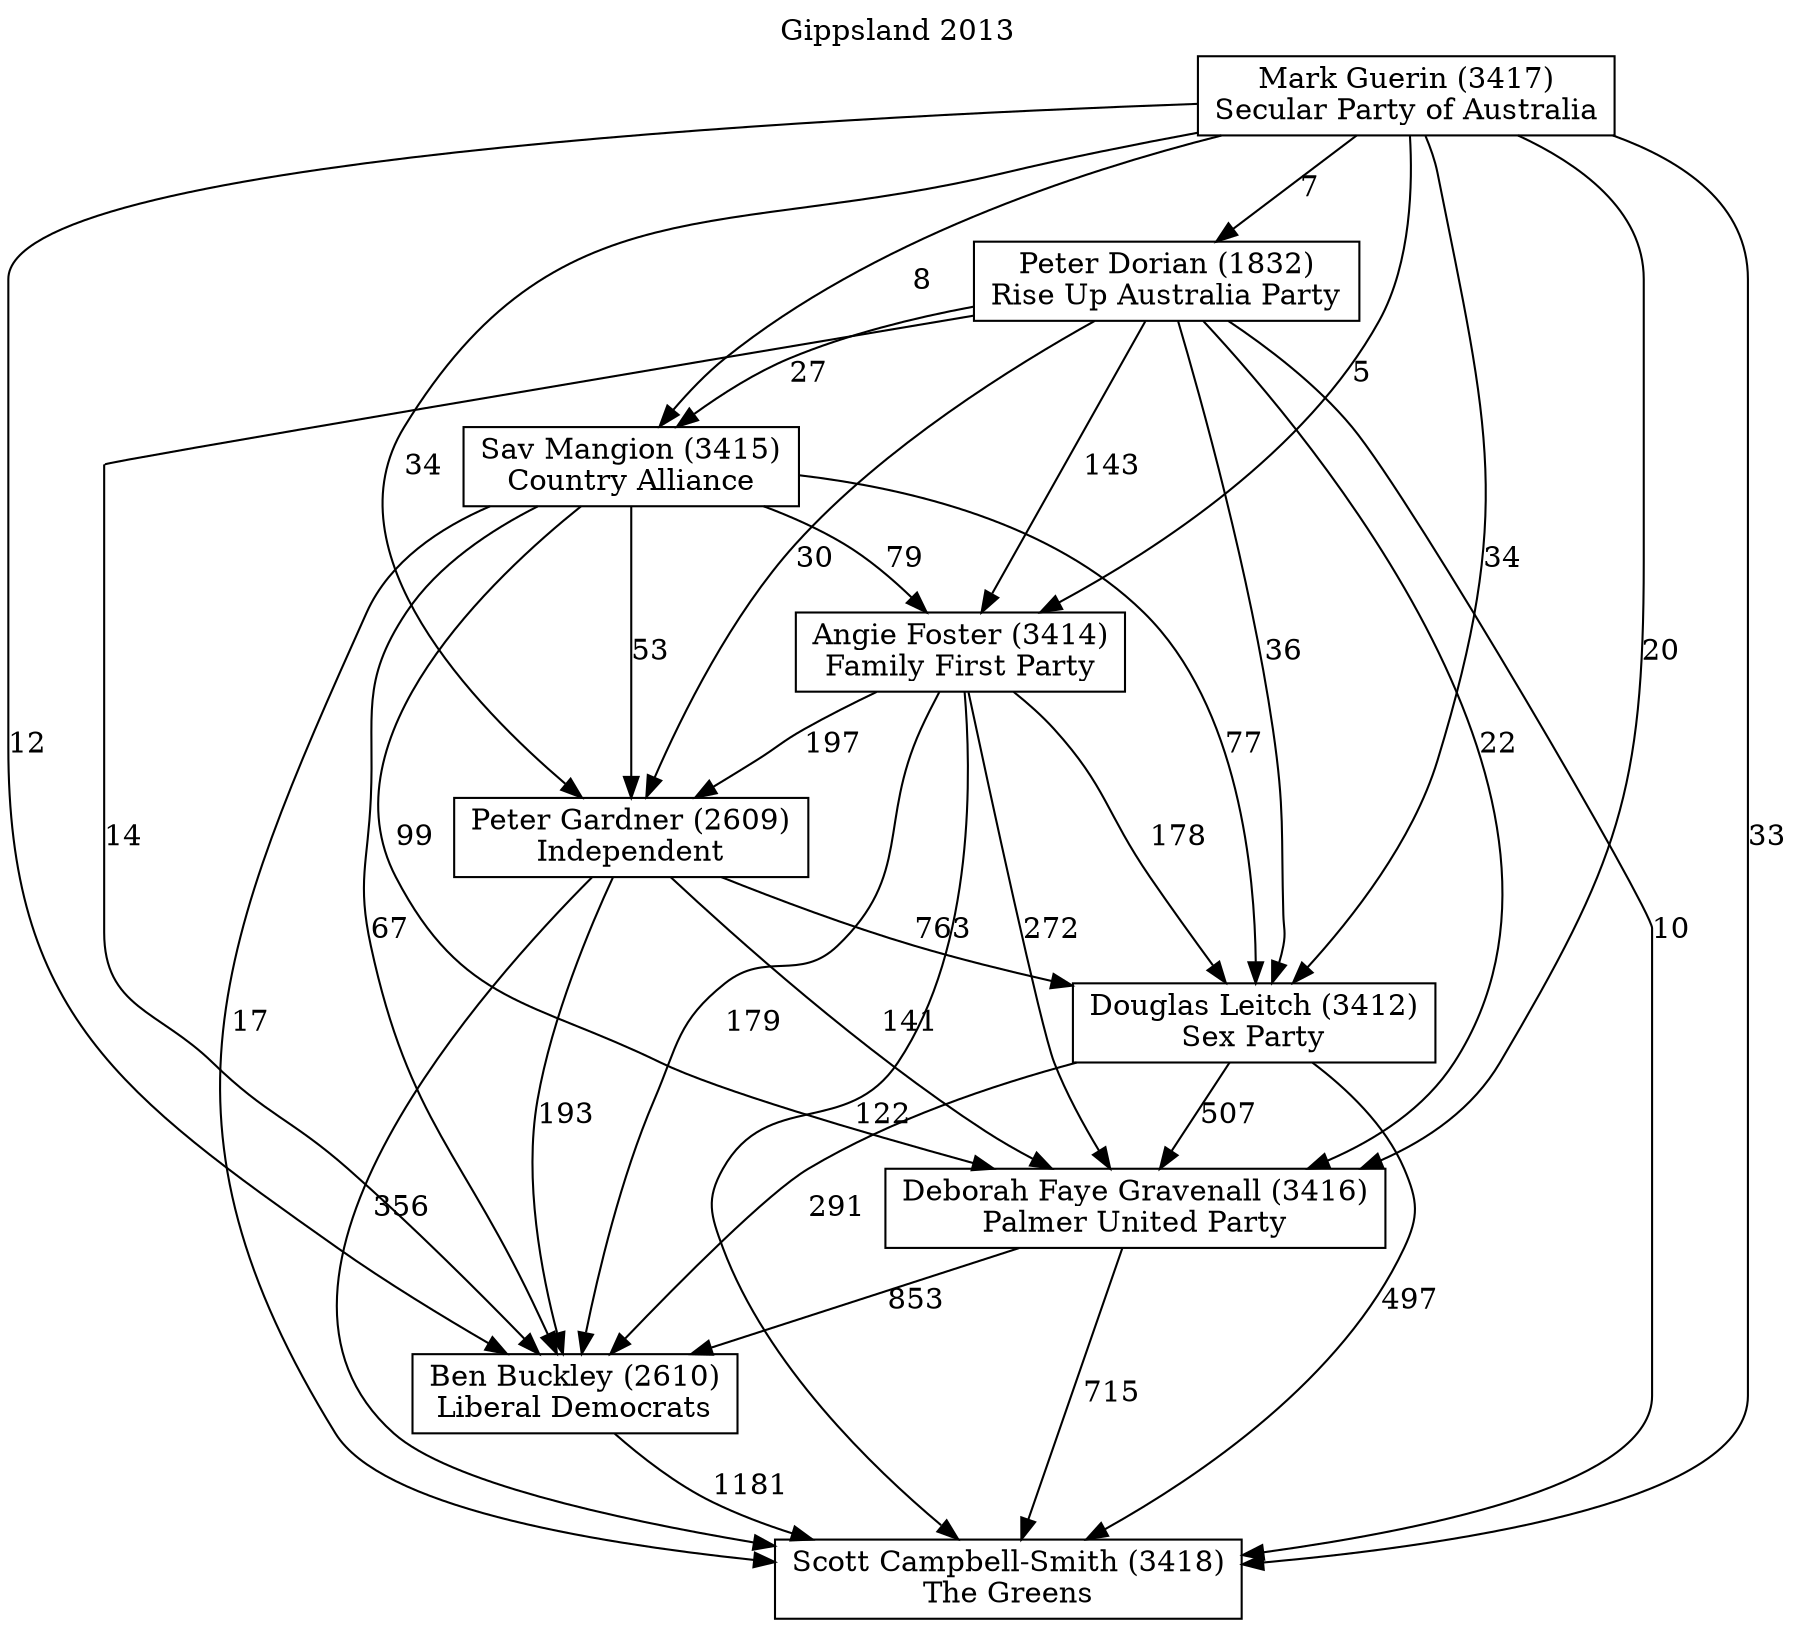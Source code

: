 // House preference flow
digraph "Scott Campbell-Smith (3418)_Gippsland_2013" {
	graph [label="Gippsland 2013" labelloc=t]
	node [shape=box]
	"Scott Campbell-Smith (3418)" [label="Scott Campbell-Smith (3418)
The Greens"]
	"Ben Buckley (2610)" [label="Ben Buckley (2610)
Liberal Democrats"]
	"Deborah Faye Gravenall (3416)" [label="Deborah Faye Gravenall (3416)
Palmer United Party"]
	"Douglas Leitch (3412)" [label="Douglas Leitch (3412)
Sex Party"]
	"Peter Gardner (2609)" [label="Peter Gardner (2609)
Independent"]
	"Angie Foster (3414)" [label="Angie Foster (3414)
Family First Party"]
	"Sav Mangion (3415)" [label="Sav Mangion (3415)
Country Alliance"]
	"Peter Dorian (1832)" [label="Peter Dorian (1832)
Rise Up Australia Party"]
	"Mark Guerin (3417)" [label="Mark Guerin (3417)
Secular Party of Australia"]
	"Scott Campbell-Smith (3418)" [label="Scott Campbell-Smith (3418)
The Greens"]
	"Deborah Faye Gravenall (3416)" [label="Deborah Faye Gravenall (3416)
Palmer United Party"]
	"Douglas Leitch (3412)" [label="Douglas Leitch (3412)
Sex Party"]
	"Peter Gardner (2609)" [label="Peter Gardner (2609)
Independent"]
	"Angie Foster (3414)" [label="Angie Foster (3414)
Family First Party"]
	"Sav Mangion (3415)" [label="Sav Mangion (3415)
Country Alliance"]
	"Peter Dorian (1832)" [label="Peter Dorian (1832)
Rise Up Australia Party"]
	"Mark Guerin (3417)" [label="Mark Guerin (3417)
Secular Party of Australia"]
	"Scott Campbell-Smith (3418)" [label="Scott Campbell-Smith (3418)
The Greens"]
	"Douglas Leitch (3412)" [label="Douglas Leitch (3412)
Sex Party"]
	"Peter Gardner (2609)" [label="Peter Gardner (2609)
Independent"]
	"Angie Foster (3414)" [label="Angie Foster (3414)
Family First Party"]
	"Sav Mangion (3415)" [label="Sav Mangion (3415)
Country Alliance"]
	"Peter Dorian (1832)" [label="Peter Dorian (1832)
Rise Up Australia Party"]
	"Mark Guerin (3417)" [label="Mark Guerin (3417)
Secular Party of Australia"]
	"Scott Campbell-Smith (3418)" [label="Scott Campbell-Smith (3418)
The Greens"]
	"Peter Gardner (2609)" [label="Peter Gardner (2609)
Independent"]
	"Angie Foster (3414)" [label="Angie Foster (3414)
Family First Party"]
	"Sav Mangion (3415)" [label="Sav Mangion (3415)
Country Alliance"]
	"Peter Dorian (1832)" [label="Peter Dorian (1832)
Rise Up Australia Party"]
	"Mark Guerin (3417)" [label="Mark Guerin (3417)
Secular Party of Australia"]
	"Scott Campbell-Smith (3418)" [label="Scott Campbell-Smith (3418)
The Greens"]
	"Angie Foster (3414)" [label="Angie Foster (3414)
Family First Party"]
	"Sav Mangion (3415)" [label="Sav Mangion (3415)
Country Alliance"]
	"Peter Dorian (1832)" [label="Peter Dorian (1832)
Rise Up Australia Party"]
	"Mark Guerin (3417)" [label="Mark Guerin (3417)
Secular Party of Australia"]
	"Scott Campbell-Smith (3418)" [label="Scott Campbell-Smith (3418)
The Greens"]
	"Sav Mangion (3415)" [label="Sav Mangion (3415)
Country Alliance"]
	"Peter Dorian (1832)" [label="Peter Dorian (1832)
Rise Up Australia Party"]
	"Mark Guerin (3417)" [label="Mark Guerin (3417)
Secular Party of Australia"]
	"Scott Campbell-Smith (3418)" [label="Scott Campbell-Smith (3418)
The Greens"]
	"Peter Dorian (1832)" [label="Peter Dorian (1832)
Rise Up Australia Party"]
	"Mark Guerin (3417)" [label="Mark Guerin (3417)
Secular Party of Australia"]
	"Scott Campbell-Smith (3418)" [label="Scott Campbell-Smith (3418)
The Greens"]
	"Mark Guerin (3417)" [label="Mark Guerin (3417)
Secular Party of Australia"]
	"Mark Guerin (3417)" [label="Mark Guerin (3417)
Secular Party of Australia"]
	"Peter Dorian (1832)" [label="Peter Dorian (1832)
Rise Up Australia Party"]
	"Mark Guerin (3417)" [label="Mark Guerin (3417)
Secular Party of Australia"]
	"Mark Guerin (3417)" [label="Mark Guerin (3417)
Secular Party of Australia"]
	"Sav Mangion (3415)" [label="Sav Mangion (3415)
Country Alliance"]
	"Peter Dorian (1832)" [label="Peter Dorian (1832)
Rise Up Australia Party"]
	"Mark Guerin (3417)" [label="Mark Guerin (3417)
Secular Party of Australia"]
	"Sav Mangion (3415)" [label="Sav Mangion (3415)
Country Alliance"]
	"Mark Guerin (3417)" [label="Mark Guerin (3417)
Secular Party of Australia"]
	"Mark Guerin (3417)" [label="Mark Guerin (3417)
Secular Party of Australia"]
	"Peter Dorian (1832)" [label="Peter Dorian (1832)
Rise Up Australia Party"]
	"Mark Guerin (3417)" [label="Mark Guerin (3417)
Secular Party of Australia"]
	"Mark Guerin (3417)" [label="Mark Guerin (3417)
Secular Party of Australia"]
	"Angie Foster (3414)" [label="Angie Foster (3414)
Family First Party"]
	"Sav Mangion (3415)" [label="Sav Mangion (3415)
Country Alliance"]
	"Peter Dorian (1832)" [label="Peter Dorian (1832)
Rise Up Australia Party"]
	"Mark Guerin (3417)" [label="Mark Guerin (3417)
Secular Party of Australia"]
	"Angie Foster (3414)" [label="Angie Foster (3414)
Family First Party"]
	"Peter Dorian (1832)" [label="Peter Dorian (1832)
Rise Up Australia Party"]
	"Mark Guerin (3417)" [label="Mark Guerin (3417)
Secular Party of Australia"]
	"Angie Foster (3414)" [label="Angie Foster (3414)
Family First Party"]
	"Mark Guerin (3417)" [label="Mark Guerin (3417)
Secular Party of Australia"]
	"Mark Guerin (3417)" [label="Mark Guerin (3417)
Secular Party of Australia"]
	"Peter Dorian (1832)" [label="Peter Dorian (1832)
Rise Up Australia Party"]
	"Mark Guerin (3417)" [label="Mark Guerin (3417)
Secular Party of Australia"]
	"Mark Guerin (3417)" [label="Mark Guerin (3417)
Secular Party of Australia"]
	"Sav Mangion (3415)" [label="Sav Mangion (3415)
Country Alliance"]
	"Peter Dorian (1832)" [label="Peter Dorian (1832)
Rise Up Australia Party"]
	"Mark Guerin (3417)" [label="Mark Guerin (3417)
Secular Party of Australia"]
	"Sav Mangion (3415)" [label="Sav Mangion (3415)
Country Alliance"]
	"Mark Guerin (3417)" [label="Mark Guerin (3417)
Secular Party of Australia"]
	"Mark Guerin (3417)" [label="Mark Guerin (3417)
Secular Party of Australia"]
	"Peter Dorian (1832)" [label="Peter Dorian (1832)
Rise Up Australia Party"]
	"Mark Guerin (3417)" [label="Mark Guerin (3417)
Secular Party of Australia"]
	"Mark Guerin (3417)" [label="Mark Guerin (3417)
Secular Party of Australia"]
	"Peter Gardner (2609)" [label="Peter Gardner (2609)
Independent"]
	"Angie Foster (3414)" [label="Angie Foster (3414)
Family First Party"]
	"Sav Mangion (3415)" [label="Sav Mangion (3415)
Country Alliance"]
	"Peter Dorian (1832)" [label="Peter Dorian (1832)
Rise Up Australia Party"]
	"Mark Guerin (3417)" [label="Mark Guerin (3417)
Secular Party of Australia"]
	"Peter Gardner (2609)" [label="Peter Gardner (2609)
Independent"]
	"Sav Mangion (3415)" [label="Sav Mangion (3415)
Country Alliance"]
	"Peter Dorian (1832)" [label="Peter Dorian (1832)
Rise Up Australia Party"]
	"Mark Guerin (3417)" [label="Mark Guerin (3417)
Secular Party of Australia"]
	"Peter Gardner (2609)" [label="Peter Gardner (2609)
Independent"]
	"Peter Dorian (1832)" [label="Peter Dorian (1832)
Rise Up Australia Party"]
	"Mark Guerin (3417)" [label="Mark Guerin (3417)
Secular Party of Australia"]
	"Peter Gardner (2609)" [label="Peter Gardner (2609)
Independent"]
	"Mark Guerin (3417)" [label="Mark Guerin (3417)
Secular Party of Australia"]
	"Mark Guerin (3417)" [label="Mark Guerin (3417)
Secular Party of Australia"]
	"Peter Dorian (1832)" [label="Peter Dorian (1832)
Rise Up Australia Party"]
	"Mark Guerin (3417)" [label="Mark Guerin (3417)
Secular Party of Australia"]
	"Mark Guerin (3417)" [label="Mark Guerin (3417)
Secular Party of Australia"]
	"Sav Mangion (3415)" [label="Sav Mangion (3415)
Country Alliance"]
	"Peter Dorian (1832)" [label="Peter Dorian (1832)
Rise Up Australia Party"]
	"Mark Guerin (3417)" [label="Mark Guerin (3417)
Secular Party of Australia"]
	"Sav Mangion (3415)" [label="Sav Mangion (3415)
Country Alliance"]
	"Mark Guerin (3417)" [label="Mark Guerin (3417)
Secular Party of Australia"]
	"Mark Guerin (3417)" [label="Mark Guerin (3417)
Secular Party of Australia"]
	"Peter Dorian (1832)" [label="Peter Dorian (1832)
Rise Up Australia Party"]
	"Mark Guerin (3417)" [label="Mark Guerin (3417)
Secular Party of Australia"]
	"Mark Guerin (3417)" [label="Mark Guerin (3417)
Secular Party of Australia"]
	"Angie Foster (3414)" [label="Angie Foster (3414)
Family First Party"]
	"Sav Mangion (3415)" [label="Sav Mangion (3415)
Country Alliance"]
	"Peter Dorian (1832)" [label="Peter Dorian (1832)
Rise Up Australia Party"]
	"Mark Guerin (3417)" [label="Mark Guerin (3417)
Secular Party of Australia"]
	"Angie Foster (3414)" [label="Angie Foster (3414)
Family First Party"]
	"Peter Dorian (1832)" [label="Peter Dorian (1832)
Rise Up Australia Party"]
	"Mark Guerin (3417)" [label="Mark Guerin (3417)
Secular Party of Australia"]
	"Angie Foster (3414)" [label="Angie Foster (3414)
Family First Party"]
	"Mark Guerin (3417)" [label="Mark Guerin (3417)
Secular Party of Australia"]
	"Mark Guerin (3417)" [label="Mark Guerin (3417)
Secular Party of Australia"]
	"Peter Dorian (1832)" [label="Peter Dorian (1832)
Rise Up Australia Party"]
	"Mark Guerin (3417)" [label="Mark Guerin (3417)
Secular Party of Australia"]
	"Mark Guerin (3417)" [label="Mark Guerin (3417)
Secular Party of Australia"]
	"Sav Mangion (3415)" [label="Sav Mangion (3415)
Country Alliance"]
	"Peter Dorian (1832)" [label="Peter Dorian (1832)
Rise Up Australia Party"]
	"Mark Guerin (3417)" [label="Mark Guerin (3417)
Secular Party of Australia"]
	"Sav Mangion (3415)" [label="Sav Mangion (3415)
Country Alliance"]
	"Mark Guerin (3417)" [label="Mark Guerin (3417)
Secular Party of Australia"]
	"Mark Guerin (3417)" [label="Mark Guerin (3417)
Secular Party of Australia"]
	"Peter Dorian (1832)" [label="Peter Dorian (1832)
Rise Up Australia Party"]
	"Mark Guerin (3417)" [label="Mark Guerin (3417)
Secular Party of Australia"]
	"Mark Guerin (3417)" [label="Mark Guerin (3417)
Secular Party of Australia"]
	"Douglas Leitch (3412)" [label="Douglas Leitch (3412)
Sex Party"]
	"Peter Gardner (2609)" [label="Peter Gardner (2609)
Independent"]
	"Angie Foster (3414)" [label="Angie Foster (3414)
Family First Party"]
	"Sav Mangion (3415)" [label="Sav Mangion (3415)
Country Alliance"]
	"Peter Dorian (1832)" [label="Peter Dorian (1832)
Rise Up Australia Party"]
	"Mark Guerin (3417)" [label="Mark Guerin (3417)
Secular Party of Australia"]
	"Douglas Leitch (3412)" [label="Douglas Leitch (3412)
Sex Party"]
	"Angie Foster (3414)" [label="Angie Foster (3414)
Family First Party"]
	"Sav Mangion (3415)" [label="Sav Mangion (3415)
Country Alliance"]
	"Peter Dorian (1832)" [label="Peter Dorian (1832)
Rise Up Australia Party"]
	"Mark Guerin (3417)" [label="Mark Guerin (3417)
Secular Party of Australia"]
	"Douglas Leitch (3412)" [label="Douglas Leitch (3412)
Sex Party"]
	"Sav Mangion (3415)" [label="Sav Mangion (3415)
Country Alliance"]
	"Peter Dorian (1832)" [label="Peter Dorian (1832)
Rise Up Australia Party"]
	"Mark Guerin (3417)" [label="Mark Guerin (3417)
Secular Party of Australia"]
	"Douglas Leitch (3412)" [label="Douglas Leitch (3412)
Sex Party"]
	"Peter Dorian (1832)" [label="Peter Dorian (1832)
Rise Up Australia Party"]
	"Mark Guerin (3417)" [label="Mark Guerin (3417)
Secular Party of Australia"]
	"Douglas Leitch (3412)" [label="Douglas Leitch (3412)
Sex Party"]
	"Mark Guerin (3417)" [label="Mark Guerin (3417)
Secular Party of Australia"]
	"Mark Guerin (3417)" [label="Mark Guerin (3417)
Secular Party of Australia"]
	"Peter Dorian (1832)" [label="Peter Dorian (1832)
Rise Up Australia Party"]
	"Mark Guerin (3417)" [label="Mark Guerin (3417)
Secular Party of Australia"]
	"Mark Guerin (3417)" [label="Mark Guerin (3417)
Secular Party of Australia"]
	"Sav Mangion (3415)" [label="Sav Mangion (3415)
Country Alliance"]
	"Peter Dorian (1832)" [label="Peter Dorian (1832)
Rise Up Australia Party"]
	"Mark Guerin (3417)" [label="Mark Guerin (3417)
Secular Party of Australia"]
	"Sav Mangion (3415)" [label="Sav Mangion (3415)
Country Alliance"]
	"Mark Guerin (3417)" [label="Mark Guerin (3417)
Secular Party of Australia"]
	"Mark Guerin (3417)" [label="Mark Guerin (3417)
Secular Party of Australia"]
	"Peter Dorian (1832)" [label="Peter Dorian (1832)
Rise Up Australia Party"]
	"Mark Guerin (3417)" [label="Mark Guerin (3417)
Secular Party of Australia"]
	"Mark Guerin (3417)" [label="Mark Guerin (3417)
Secular Party of Australia"]
	"Angie Foster (3414)" [label="Angie Foster (3414)
Family First Party"]
	"Sav Mangion (3415)" [label="Sav Mangion (3415)
Country Alliance"]
	"Peter Dorian (1832)" [label="Peter Dorian (1832)
Rise Up Australia Party"]
	"Mark Guerin (3417)" [label="Mark Guerin (3417)
Secular Party of Australia"]
	"Angie Foster (3414)" [label="Angie Foster (3414)
Family First Party"]
	"Peter Dorian (1832)" [label="Peter Dorian (1832)
Rise Up Australia Party"]
	"Mark Guerin (3417)" [label="Mark Guerin (3417)
Secular Party of Australia"]
	"Angie Foster (3414)" [label="Angie Foster (3414)
Family First Party"]
	"Mark Guerin (3417)" [label="Mark Guerin (3417)
Secular Party of Australia"]
	"Mark Guerin (3417)" [label="Mark Guerin (3417)
Secular Party of Australia"]
	"Peter Dorian (1832)" [label="Peter Dorian (1832)
Rise Up Australia Party"]
	"Mark Guerin (3417)" [label="Mark Guerin (3417)
Secular Party of Australia"]
	"Mark Guerin (3417)" [label="Mark Guerin (3417)
Secular Party of Australia"]
	"Sav Mangion (3415)" [label="Sav Mangion (3415)
Country Alliance"]
	"Peter Dorian (1832)" [label="Peter Dorian (1832)
Rise Up Australia Party"]
	"Mark Guerin (3417)" [label="Mark Guerin (3417)
Secular Party of Australia"]
	"Sav Mangion (3415)" [label="Sav Mangion (3415)
Country Alliance"]
	"Mark Guerin (3417)" [label="Mark Guerin (3417)
Secular Party of Australia"]
	"Mark Guerin (3417)" [label="Mark Guerin (3417)
Secular Party of Australia"]
	"Peter Dorian (1832)" [label="Peter Dorian (1832)
Rise Up Australia Party"]
	"Mark Guerin (3417)" [label="Mark Guerin (3417)
Secular Party of Australia"]
	"Mark Guerin (3417)" [label="Mark Guerin (3417)
Secular Party of Australia"]
	"Peter Gardner (2609)" [label="Peter Gardner (2609)
Independent"]
	"Angie Foster (3414)" [label="Angie Foster (3414)
Family First Party"]
	"Sav Mangion (3415)" [label="Sav Mangion (3415)
Country Alliance"]
	"Peter Dorian (1832)" [label="Peter Dorian (1832)
Rise Up Australia Party"]
	"Mark Guerin (3417)" [label="Mark Guerin (3417)
Secular Party of Australia"]
	"Peter Gardner (2609)" [label="Peter Gardner (2609)
Independent"]
	"Sav Mangion (3415)" [label="Sav Mangion (3415)
Country Alliance"]
	"Peter Dorian (1832)" [label="Peter Dorian (1832)
Rise Up Australia Party"]
	"Mark Guerin (3417)" [label="Mark Guerin (3417)
Secular Party of Australia"]
	"Peter Gardner (2609)" [label="Peter Gardner (2609)
Independent"]
	"Peter Dorian (1832)" [label="Peter Dorian (1832)
Rise Up Australia Party"]
	"Mark Guerin (3417)" [label="Mark Guerin (3417)
Secular Party of Australia"]
	"Peter Gardner (2609)" [label="Peter Gardner (2609)
Independent"]
	"Mark Guerin (3417)" [label="Mark Guerin (3417)
Secular Party of Australia"]
	"Mark Guerin (3417)" [label="Mark Guerin (3417)
Secular Party of Australia"]
	"Peter Dorian (1832)" [label="Peter Dorian (1832)
Rise Up Australia Party"]
	"Mark Guerin (3417)" [label="Mark Guerin (3417)
Secular Party of Australia"]
	"Mark Guerin (3417)" [label="Mark Guerin (3417)
Secular Party of Australia"]
	"Sav Mangion (3415)" [label="Sav Mangion (3415)
Country Alliance"]
	"Peter Dorian (1832)" [label="Peter Dorian (1832)
Rise Up Australia Party"]
	"Mark Guerin (3417)" [label="Mark Guerin (3417)
Secular Party of Australia"]
	"Sav Mangion (3415)" [label="Sav Mangion (3415)
Country Alliance"]
	"Mark Guerin (3417)" [label="Mark Guerin (3417)
Secular Party of Australia"]
	"Mark Guerin (3417)" [label="Mark Guerin (3417)
Secular Party of Australia"]
	"Peter Dorian (1832)" [label="Peter Dorian (1832)
Rise Up Australia Party"]
	"Mark Guerin (3417)" [label="Mark Guerin (3417)
Secular Party of Australia"]
	"Mark Guerin (3417)" [label="Mark Guerin (3417)
Secular Party of Australia"]
	"Angie Foster (3414)" [label="Angie Foster (3414)
Family First Party"]
	"Sav Mangion (3415)" [label="Sav Mangion (3415)
Country Alliance"]
	"Peter Dorian (1832)" [label="Peter Dorian (1832)
Rise Up Australia Party"]
	"Mark Guerin (3417)" [label="Mark Guerin (3417)
Secular Party of Australia"]
	"Angie Foster (3414)" [label="Angie Foster (3414)
Family First Party"]
	"Peter Dorian (1832)" [label="Peter Dorian (1832)
Rise Up Australia Party"]
	"Mark Guerin (3417)" [label="Mark Guerin (3417)
Secular Party of Australia"]
	"Angie Foster (3414)" [label="Angie Foster (3414)
Family First Party"]
	"Mark Guerin (3417)" [label="Mark Guerin (3417)
Secular Party of Australia"]
	"Mark Guerin (3417)" [label="Mark Guerin (3417)
Secular Party of Australia"]
	"Peter Dorian (1832)" [label="Peter Dorian (1832)
Rise Up Australia Party"]
	"Mark Guerin (3417)" [label="Mark Guerin (3417)
Secular Party of Australia"]
	"Mark Guerin (3417)" [label="Mark Guerin (3417)
Secular Party of Australia"]
	"Sav Mangion (3415)" [label="Sav Mangion (3415)
Country Alliance"]
	"Peter Dorian (1832)" [label="Peter Dorian (1832)
Rise Up Australia Party"]
	"Mark Guerin (3417)" [label="Mark Guerin (3417)
Secular Party of Australia"]
	"Sav Mangion (3415)" [label="Sav Mangion (3415)
Country Alliance"]
	"Mark Guerin (3417)" [label="Mark Guerin (3417)
Secular Party of Australia"]
	"Mark Guerin (3417)" [label="Mark Guerin (3417)
Secular Party of Australia"]
	"Peter Dorian (1832)" [label="Peter Dorian (1832)
Rise Up Australia Party"]
	"Mark Guerin (3417)" [label="Mark Guerin (3417)
Secular Party of Australia"]
	"Mark Guerin (3417)" [label="Mark Guerin (3417)
Secular Party of Australia"]
	"Deborah Faye Gravenall (3416)" [label="Deborah Faye Gravenall (3416)
Palmer United Party"]
	"Douglas Leitch (3412)" [label="Douglas Leitch (3412)
Sex Party"]
	"Peter Gardner (2609)" [label="Peter Gardner (2609)
Independent"]
	"Angie Foster (3414)" [label="Angie Foster (3414)
Family First Party"]
	"Sav Mangion (3415)" [label="Sav Mangion (3415)
Country Alliance"]
	"Peter Dorian (1832)" [label="Peter Dorian (1832)
Rise Up Australia Party"]
	"Mark Guerin (3417)" [label="Mark Guerin (3417)
Secular Party of Australia"]
	"Deborah Faye Gravenall (3416)" [label="Deborah Faye Gravenall (3416)
Palmer United Party"]
	"Peter Gardner (2609)" [label="Peter Gardner (2609)
Independent"]
	"Angie Foster (3414)" [label="Angie Foster (3414)
Family First Party"]
	"Sav Mangion (3415)" [label="Sav Mangion (3415)
Country Alliance"]
	"Peter Dorian (1832)" [label="Peter Dorian (1832)
Rise Up Australia Party"]
	"Mark Guerin (3417)" [label="Mark Guerin (3417)
Secular Party of Australia"]
	"Deborah Faye Gravenall (3416)" [label="Deborah Faye Gravenall (3416)
Palmer United Party"]
	"Angie Foster (3414)" [label="Angie Foster (3414)
Family First Party"]
	"Sav Mangion (3415)" [label="Sav Mangion (3415)
Country Alliance"]
	"Peter Dorian (1832)" [label="Peter Dorian (1832)
Rise Up Australia Party"]
	"Mark Guerin (3417)" [label="Mark Guerin (3417)
Secular Party of Australia"]
	"Deborah Faye Gravenall (3416)" [label="Deborah Faye Gravenall (3416)
Palmer United Party"]
	"Sav Mangion (3415)" [label="Sav Mangion (3415)
Country Alliance"]
	"Peter Dorian (1832)" [label="Peter Dorian (1832)
Rise Up Australia Party"]
	"Mark Guerin (3417)" [label="Mark Guerin (3417)
Secular Party of Australia"]
	"Deborah Faye Gravenall (3416)" [label="Deborah Faye Gravenall (3416)
Palmer United Party"]
	"Peter Dorian (1832)" [label="Peter Dorian (1832)
Rise Up Australia Party"]
	"Mark Guerin (3417)" [label="Mark Guerin (3417)
Secular Party of Australia"]
	"Deborah Faye Gravenall (3416)" [label="Deborah Faye Gravenall (3416)
Palmer United Party"]
	"Mark Guerin (3417)" [label="Mark Guerin (3417)
Secular Party of Australia"]
	"Mark Guerin (3417)" [label="Mark Guerin (3417)
Secular Party of Australia"]
	"Peter Dorian (1832)" [label="Peter Dorian (1832)
Rise Up Australia Party"]
	"Mark Guerin (3417)" [label="Mark Guerin (3417)
Secular Party of Australia"]
	"Mark Guerin (3417)" [label="Mark Guerin (3417)
Secular Party of Australia"]
	"Sav Mangion (3415)" [label="Sav Mangion (3415)
Country Alliance"]
	"Peter Dorian (1832)" [label="Peter Dorian (1832)
Rise Up Australia Party"]
	"Mark Guerin (3417)" [label="Mark Guerin (3417)
Secular Party of Australia"]
	"Sav Mangion (3415)" [label="Sav Mangion (3415)
Country Alliance"]
	"Mark Guerin (3417)" [label="Mark Guerin (3417)
Secular Party of Australia"]
	"Mark Guerin (3417)" [label="Mark Guerin (3417)
Secular Party of Australia"]
	"Peter Dorian (1832)" [label="Peter Dorian (1832)
Rise Up Australia Party"]
	"Mark Guerin (3417)" [label="Mark Guerin (3417)
Secular Party of Australia"]
	"Mark Guerin (3417)" [label="Mark Guerin (3417)
Secular Party of Australia"]
	"Angie Foster (3414)" [label="Angie Foster (3414)
Family First Party"]
	"Sav Mangion (3415)" [label="Sav Mangion (3415)
Country Alliance"]
	"Peter Dorian (1832)" [label="Peter Dorian (1832)
Rise Up Australia Party"]
	"Mark Guerin (3417)" [label="Mark Guerin (3417)
Secular Party of Australia"]
	"Angie Foster (3414)" [label="Angie Foster (3414)
Family First Party"]
	"Peter Dorian (1832)" [label="Peter Dorian (1832)
Rise Up Australia Party"]
	"Mark Guerin (3417)" [label="Mark Guerin (3417)
Secular Party of Australia"]
	"Angie Foster (3414)" [label="Angie Foster (3414)
Family First Party"]
	"Mark Guerin (3417)" [label="Mark Guerin (3417)
Secular Party of Australia"]
	"Mark Guerin (3417)" [label="Mark Guerin (3417)
Secular Party of Australia"]
	"Peter Dorian (1832)" [label="Peter Dorian (1832)
Rise Up Australia Party"]
	"Mark Guerin (3417)" [label="Mark Guerin (3417)
Secular Party of Australia"]
	"Mark Guerin (3417)" [label="Mark Guerin (3417)
Secular Party of Australia"]
	"Sav Mangion (3415)" [label="Sav Mangion (3415)
Country Alliance"]
	"Peter Dorian (1832)" [label="Peter Dorian (1832)
Rise Up Australia Party"]
	"Mark Guerin (3417)" [label="Mark Guerin (3417)
Secular Party of Australia"]
	"Sav Mangion (3415)" [label="Sav Mangion (3415)
Country Alliance"]
	"Mark Guerin (3417)" [label="Mark Guerin (3417)
Secular Party of Australia"]
	"Mark Guerin (3417)" [label="Mark Guerin (3417)
Secular Party of Australia"]
	"Peter Dorian (1832)" [label="Peter Dorian (1832)
Rise Up Australia Party"]
	"Mark Guerin (3417)" [label="Mark Guerin (3417)
Secular Party of Australia"]
	"Mark Guerin (3417)" [label="Mark Guerin (3417)
Secular Party of Australia"]
	"Peter Gardner (2609)" [label="Peter Gardner (2609)
Independent"]
	"Angie Foster (3414)" [label="Angie Foster (3414)
Family First Party"]
	"Sav Mangion (3415)" [label="Sav Mangion (3415)
Country Alliance"]
	"Peter Dorian (1832)" [label="Peter Dorian (1832)
Rise Up Australia Party"]
	"Mark Guerin (3417)" [label="Mark Guerin (3417)
Secular Party of Australia"]
	"Peter Gardner (2609)" [label="Peter Gardner (2609)
Independent"]
	"Sav Mangion (3415)" [label="Sav Mangion (3415)
Country Alliance"]
	"Peter Dorian (1832)" [label="Peter Dorian (1832)
Rise Up Australia Party"]
	"Mark Guerin (3417)" [label="Mark Guerin (3417)
Secular Party of Australia"]
	"Peter Gardner (2609)" [label="Peter Gardner (2609)
Independent"]
	"Peter Dorian (1832)" [label="Peter Dorian (1832)
Rise Up Australia Party"]
	"Mark Guerin (3417)" [label="Mark Guerin (3417)
Secular Party of Australia"]
	"Peter Gardner (2609)" [label="Peter Gardner (2609)
Independent"]
	"Mark Guerin (3417)" [label="Mark Guerin (3417)
Secular Party of Australia"]
	"Mark Guerin (3417)" [label="Mark Guerin (3417)
Secular Party of Australia"]
	"Peter Dorian (1832)" [label="Peter Dorian (1832)
Rise Up Australia Party"]
	"Mark Guerin (3417)" [label="Mark Guerin (3417)
Secular Party of Australia"]
	"Mark Guerin (3417)" [label="Mark Guerin (3417)
Secular Party of Australia"]
	"Sav Mangion (3415)" [label="Sav Mangion (3415)
Country Alliance"]
	"Peter Dorian (1832)" [label="Peter Dorian (1832)
Rise Up Australia Party"]
	"Mark Guerin (3417)" [label="Mark Guerin (3417)
Secular Party of Australia"]
	"Sav Mangion (3415)" [label="Sav Mangion (3415)
Country Alliance"]
	"Mark Guerin (3417)" [label="Mark Guerin (3417)
Secular Party of Australia"]
	"Mark Guerin (3417)" [label="Mark Guerin (3417)
Secular Party of Australia"]
	"Peter Dorian (1832)" [label="Peter Dorian (1832)
Rise Up Australia Party"]
	"Mark Guerin (3417)" [label="Mark Guerin (3417)
Secular Party of Australia"]
	"Mark Guerin (3417)" [label="Mark Guerin (3417)
Secular Party of Australia"]
	"Angie Foster (3414)" [label="Angie Foster (3414)
Family First Party"]
	"Sav Mangion (3415)" [label="Sav Mangion (3415)
Country Alliance"]
	"Peter Dorian (1832)" [label="Peter Dorian (1832)
Rise Up Australia Party"]
	"Mark Guerin (3417)" [label="Mark Guerin (3417)
Secular Party of Australia"]
	"Angie Foster (3414)" [label="Angie Foster (3414)
Family First Party"]
	"Peter Dorian (1832)" [label="Peter Dorian (1832)
Rise Up Australia Party"]
	"Mark Guerin (3417)" [label="Mark Guerin (3417)
Secular Party of Australia"]
	"Angie Foster (3414)" [label="Angie Foster (3414)
Family First Party"]
	"Mark Guerin (3417)" [label="Mark Guerin (3417)
Secular Party of Australia"]
	"Mark Guerin (3417)" [label="Mark Guerin (3417)
Secular Party of Australia"]
	"Peter Dorian (1832)" [label="Peter Dorian (1832)
Rise Up Australia Party"]
	"Mark Guerin (3417)" [label="Mark Guerin (3417)
Secular Party of Australia"]
	"Mark Guerin (3417)" [label="Mark Guerin (3417)
Secular Party of Australia"]
	"Sav Mangion (3415)" [label="Sav Mangion (3415)
Country Alliance"]
	"Peter Dorian (1832)" [label="Peter Dorian (1832)
Rise Up Australia Party"]
	"Mark Guerin (3417)" [label="Mark Guerin (3417)
Secular Party of Australia"]
	"Sav Mangion (3415)" [label="Sav Mangion (3415)
Country Alliance"]
	"Mark Guerin (3417)" [label="Mark Guerin (3417)
Secular Party of Australia"]
	"Mark Guerin (3417)" [label="Mark Guerin (3417)
Secular Party of Australia"]
	"Peter Dorian (1832)" [label="Peter Dorian (1832)
Rise Up Australia Party"]
	"Mark Guerin (3417)" [label="Mark Guerin (3417)
Secular Party of Australia"]
	"Mark Guerin (3417)" [label="Mark Guerin (3417)
Secular Party of Australia"]
	"Douglas Leitch (3412)" [label="Douglas Leitch (3412)
Sex Party"]
	"Peter Gardner (2609)" [label="Peter Gardner (2609)
Independent"]
	"Angie Foster (3414)" [label="Angie Foster (3414)
Family First Party"]
	"Sav Mangion (3415)" [label="Sav Mangion (3415)
Country Alliance"]
	"Peter Dorian (1832)" [label="Peter Dorian (1832)
Rise Up Australia Party"]
	"Mark Guerin (3417)" [label="Mark Guerin (3417)
Secular Party of Australia"]
	"Douglas Leitch (3412)" [label="Douglas Leitch (3412)
Sex Party"]
	"Angie Foster (3414)" [label="Angie Foster (3414)
Family First Party"]
	"Sav Mangion (3415)" [label="Sav Mangion (3415)
Country Alliance"]
	"Peter Dorian (1832)" [label="Peter Dorian (1832)
Rise Up Australia Party"]
	"Mark Guerin (3417)" [label="Mark Guerin (3417)
Secular Party of Australia"]
	"Douglas Leitch (3412)" [label="Douglas Leitch (3412)
Sex Party"]
	"Sav Mangion (3415)" [label="Sav Mangion (3415)
Country Alliance"]
	"Peter Dorian (1832)" [label="Peter Dorian (1832)
Rise Up Australia Party"]
	"Mark Guerin (3417)" [label="Mark Guerin (3417)
Secular Party of Australia"]
	"Douglas Leitch (3412)" [label="Douglas Leitch (3412)
Sex Party"]
	"Peter Dorian (1832)" [label="Peter Dorian (1832)
Rise Up Australia Party"]
	"Mark Guerin (3417)" [label="Mark Guerin (3417)
Secular Party of Australia"]
	"Douglas Leitch (3412)" [label="Douglas Leitch (3412)
Sex Party"]
	"Mark Guerin (3417)" [label="Mark Guerin (3417)
Secular Party of Australia"]
	"Mark Guerin (3417)" [label="Mark Guerin (3417)
Secular Party of Australia"]
	"Peter Dorian (1832)" [label="Peter Dorian (1832)
Rise Up Australia Party"]
	"Mark Guerin (3417)" [label="Mark Guerin (3417)
Secular Party of Australia"]
	"Mark Guerin (3417)" [label="Mark Guerin (3417)
Secular Party of Australia"]
	"Sav Mangion (3415)" [label="Sav Mangion (3415)
Country Alliance"]
	"Peter Dorian (1832)" [label="Peter Dorian (1832)
Rise Up Australia Party"]
	"Mark Guerin (3417)" [label="Mark Guerin (3417)
Secular Party of Australia"]
	"Sav Mangion (3415)" [label="Sav Mangion (3415)
Country Alliance"]
	"Mark Guerin (3417)" [label="Mark Guerin (3417)
Secular Party of Australia"]
	"Mark Guerin (3417)" [label="Mark Guerin (3417)
Secular Party of Australia"]
	"Peter Dorian (1832)" [label="Peter Dorian (1832)
Rise Up Australia Party"]
	"Mark Guerin (3417)" [label="Mark Guerin (3417)
Secular Party of Australia"]
	"Mark Guerin (3417)" [label="Mark Guerin (3417)
Secular Party of Australia"]
	"Angie Foster (3414)" [label="Angie Foster (3414)
Family First Party"]
	"Sav Mangion (3415)" [label="Sav Mangion (3415)
Country Alliance"]
	"Peter Dorian (1832)" [label="Peter Dorian (1832)
Rise Up Australia Party"]
	"Mark Guerin (3417)" [label="Mark Guerin (3417)
Secular Party of Australia"]
	"Angie Foster (3414)" [label="Angie Foster (3414)
Family First Party"]
	"Peter Dorian (1832)" [label="Peter Dorian (1832)
Rise Up Australia Party"]
	"Mark Guerin (3417)" [label="Mark Guerin (3417)
Secular Party of Australia"]
	"Angie Foster (3414)" [label="Angie Foster (3414)
Family First Party"]
	"Mark Guerin (3417)" [label="Mark Guerin (3417)
Secular Party of Australia"]
	"Mark Guerin (3417)" [label="Mark Guerin (3417)
Secular Party of Australia"]
	"Peter Dorian (1832)" [label="Peter Dorian (1832)
Rise Up Australia Party"]
	"Mark Guerin (3417)" [label="Mark Guerin (3417)
Secular Party of Australia"]
	"Mark Guerin (3417)" [label="Mark Guerin (3417)
Secular Party of Australia"]
	"Sav Mangion (3415)" [label="Sav Mangion (3415)
Country Alliance"]
	"Peter Dorian (1832)" [label="Peter Dorian (1832)
Rise Up Australia Party"]
	"Mark Guerin (3417)" [label="Mark Guerin (3417)
Secular Party of Australia"]
	"Sav Mangion (3415)" [label="Sav Mangion (3415)
Country Alliance"]
	"Mark Guerin (3417)" [label="Mark Guerin (3417)
Secular Party of Australia"]
	"Mark Guerin (3417)" [label="Mark Guerin (3417)
Secular Party of Australia"]
	"Peter Dorian (1832)" [label="Peter Dorian (1832)
Rise Up Australia Party"]
	"Mark Guerin (3417)" [label="Mark Guerin (3417)
Secular Party of Australia"]
	"Mark Guerin (3417)" [label="Mark Guerin (3417)
Secular Party of Australia"]
	"Peter Gardner (2609)" [label="Peter Gardner (2609)
Independent"]
	"Angie Foster (3414)" [label="Angie Foster (3414)
Family First Party"]
	"Sav Mangion (3415)" [label="Sav Mangion (3415)
Country Alliance"]
	"Peter Dorian (1832)" [label="Peter Dorian (1832)
Rise Up Australia Party"]
	"Mark Guerin (3417)" [label="Mark Guerin (3417)
Secular Party of Australia"]
	"Peter Gardner (2609)" [label="Peter Gardner (2609)
Independent"]
	"Sav Mangion (3415)" [label="Sav Mangion (3415)
Country Alliance"]
	"Peter Dorian (1832)" [label="Peter Dorian (1832)
Rise Up Australia Party"]
	"Mark Guerin (3417)" [label="Mark Guerin (3417)
Secular Party of Australia"]
	"Peter Gardner (2609)" [label="Peter Gardner (2609)
Independent"]
	"Peter Dorian (1832)" [label="Peter Dorian (1832)
Rise Up Australia Party"]
	"Mark Guerin (3417)" [label="Mark Guerin (3417)
Secular Party of Australia"]
	"Peter Gardner (2609)" [label="Peter Gardner (2609)
Independent"]
	"Mark Guerin (3417)" [label="Mark Guerin (3417)
Secular Party of Australia"]
	"Mark Guerin (3417)" [label="Mark Guerin (3417)
Secular Party of Australia"]
	"Peter Dorian (1832)" [label="Peter Dorian (1832)
Rise Up Australia Party"]
	"Mark Guerin (3417)" [label="Mark Guerin (3417)
Secular Party of Australia"]
	"Mark Guerin (3417)" [label="Mark Guerin (3417)
Secular Party of Australia"]
	"Sav Mangion (3415)" [label="Sav Mangion (3415)
Country Alliance"]
	"Peter Dorian (1832)" [label="Peter Dorian (1832)
Rise Up Australia Party"]
	"Mark Guerin (3417)" [label="Mark Guerin (3417)
Secular Party of Australia"]
	"Sav Mangion (3415)" [label="Sav Mangion (3415)
Country Alliance"]
	"Mark Guerin (3417)" [label="Mark Guerin (3417)
Secular Party of Australia"]
	"Mark Guerin (3417)" [label="Mark Guerin (3417)
Secular Party of Australia"]
	"Peter Dorian (1832)" [label="Peter Dorian (1832)
Rise Up Australia Party"]
	"Mark Guerin (3417)" [label="Mark Guerin (3417)
Secular Party of Australia"]
	"Mark Guerin (3417)" [label="Mark Guerin (3417)
Secular Party of Australia"]
	"Angie Foster (3414)" [label="Angie Foster (3414)
Family First Party"]
	"Sav Mangion (3415)" [label="Sav Mangion (3415)
Country Alliance"]
	"Peter Dorian (1832)" [label="Peter Dorian (1832)
Rise Up Australia Party"]
	"Mark Guerin (3417)" [label="Mark Guerin (3417)
Secular Party of Australia"]
	"Angie Foster (3414)" [label="Angie Foster (3414)
Family First Party"]
	"Peter Dorian (1832)" [label="Peter Dorian (1832)
Rise Up Australia Party"]
	"Mark Guerin (3417)" [label="Mark Guerin (3417)
Secular Party of Australia"]
	"Angie Foster (3414)" [label="Angie Foster (3414)
Family First Party"]
	"Mark Guerin (3417)" [label="Mark Guerin (3417)
Secular Party of Australia"]
	"Mark Guerin (3417)" [label="Mark Guerin (3417)
Secular Party of Australia"]
	"Peter Dorian (1832)" [label="Peter Dorian (1832)
Rise Up Australia Party"]
	"Mark Guerin (3417)" [label="Mark Guerin (3417)
Secular Party of Australia"]
	"Mark Guerin (3417)" [label="Mark Guerin (3417)
Secular Party of Australia"]
	"Sav Mangion (3415)" [label="Sav Mangion (3415)
Country Alliance"]
	"Peter Dorian (1832)" [label="Peter Dorian (1832)
Rise Up Australia Party"]
	"Mark Guerin (3417)" [label="Mark Guerin (3417)
Secular Party of Australia"]
	"Sav Mangion (3415)" [label="Sav Mangion (3415)
Country Alliance"]
	"Mark Guerin (3417)" [label="Mark Guerin (3417)
Secular Party of Australia"]
	"Mark Guerin (3417)" [label="Mark Guerin (3417)
Secular Party of Australia"]
	"Peter Dorian (1832)" [label="Peter Dorian (1832)
Rise Up Australia Party"]
	"Mark Guerin (3417)" [label="Mark Guerin (3417)
Secular Party of Australia"]
	"Mark Guerin (3417)" [label="Mark Guerin (3417)
Secular Party of Australia"]
	"Ben Buckley (2610)" [label="Ben Buckley (2610)
Liberal Democrats"]
	"Deborah Faye Gravenall (3416)" [label="Deborah Faye Gravenall (3416)
Palmer United Party"]
	"Douglas Leitch (3412)" [label="Douglas Leitch (3412)
Sex Party"]
	"Peter Gardner (2609)" [label="Peter Gardner (2609)
Independent"]
	"Angie Foster (3414)" [label="Angie Foster (3414)
Family First Party"]
	"Sav Mangion (3415)" [label="Sav Mangion (3415)
Country Alliance"]
	"Peter Dorian (1832)" [label="Peter Dorian (1832)
Rise Up Australia Party"]
	"Mark Guerin (3417)" [label="Mark Guerin (3417)
Secular Party of Australia"]
	"Ben Buckley (2610)" [label="Ben Buckley (2610)
Liberal Democrats"]
	"Douglas Leitch (3412)" [label="Douglas Leitch (3412)
Sex Party"]
	"Peter Gardner (2609)" [label="Peter Gardner (2609)
Independent"]
	"Angie Foster (3414)" [label="Angie Foster (3414)
Family First Party"]
	"Sav Mangion (3415)" [label="Sav Mangion (3415)
Country Alliance"]
	"Peter Dorian (1832)" [label="Peter Dorian (1832)
Rise Up Australia Party"]
	"Mark Guerin (3417)" [label="Mark Guerin (3417)
Secular Party of Australia"]
	"Ben Buckley (2610)" [label="Ben Buckley (2610)
Liberal Democrats"]
	"Peter Gardner (2609)" [label="Peter Gardner (2609)
Independent"]
	"Angie Foster (3414)" [label="Angie Foster (3414)
Family First Party"]
	"Sav Mangion (3415)" [label="Sav Mangion (3415)
Country Alliance"]
	"Peter Dorian (1832)" [label="Peter Dorian (1832)
Rise Up Australia Party"]
	"Mark Guerin (3417)" [label="Mark Guerin (3417)
Secular Party of Australia"]
	"Ben Buckley (2610)" [label="Ben Buckley (2610)
Liberal Democrats"]
	"Angie Foster (3414)" [label="Angie Foster (3414)
Family First Party"]
	"Sav Mangion (3415)" [label="Sav Mangion (3415)
Country Alliance"]
	"Peter Dorian (1832)" [label="Peter Dorian (1832)
Rise Up Australia Party"]
	"Mark Guerin (3417)" [label="Mark Guerin (3417)
Secular Party of Australia"]
	"Ben Buckley (2610)" [label="Ben Buckley (2610)
Liberal Democrats"]
	"Sav Mangion (3415)" [label="Sav Mangion (3415)
Country Alliance"]
	"Peter Dorian (1832)" [label="Peter Dorian (1832)
Rise Up Australia Party"]
	"Mark Guerin (3417)" [label="Mark Guerin (3417)
Secular Party of Australia"]
	"Ben Buckley (2610)" [label="Ben Buckley (2610)
Liberal Democrats"]
	"Peter Dorian (1832)" [label="Peter Dorian (1832)
Rise Up Australia Party"]
	"Mark Guerin (3417)" [label="Mark Guerin (3417)
Secular Party of Australia"]
	"Ben Buckley (2610)" [label="Ben Buckley (2610)
Liberal Democrats"]
	"Mark Guerin (3417)" [label="Mark Guerin (3417)
Secular Party of Australia"]
	"Mark Guerin (3417)" [label="Mark Guerin (3417)
Secular Party of Australia"]
	"Peter Dorian (1832)" [label="Peter Dorian (1832)
Rise Up Australia Party"]
	"Mark Guerin (3417)" [label="Mark Guerin (3417)
Secular Party of Australia"]
	"Mark Guerin (3417)" [label="Mark Guerin (3417)
Secular Party of Australia"]
	"Sav Mangion (3415)" [label="Sav Mangion (3415)
Country Alliance"]
	"Peter Dorian (1832)" [label="Peter Dorian (1832)
Rise Up Australia Party"]
	"Mark Guerin (3417)" [label="Mark Guerin (3417)
Secular Party of Australia"]
	"Sav Mangion (3415)" [label="Sav Mangion (3415)
Country Alliance"]
	"Mark Guerin (3417)" [label="Mark Guerin (3417)
Secular Party of Australia"]
	"Mark Guerin (3417)" [label="Mark Guerin (3417)
Secular Party of Australia"]
	"Peter Dorian (1832)" [label="Peter Dorian (1832)
Rise Up Australia Party"]
	"Mark Guerin (3417)" [label="Mark Guerin (3417)
Secular Party of Australia"]
	"Mark Guerin (3417)" [label="Mark Guerin (3417)
Secular Party of Australia"]
	"Angie Foster (3414)" [label="Angie Foster (3414)
Family First Party"]
	"Sav Mangion (3415)" [label="Sav Mangion (3415)
Country Alliance"]
	"Peter Dorian (1832)" [label="Peter Dorian (1832)
Rise Up Australia Party"]
	"Mark Guerin (3417)" [label="Mark Guerin (3417)
Secular Party of Australia"]
	"Angie Foster (3414)" [label="Angie Foster (3414)
Family First Party"]
	"Peter Dorian (1832)" [label="Peter Dorian (1832)
Rise Up Australia Party"]
	"Mark Guerin (3417)" [label="Mark Guerin (3417)
Secular Party of Australia"]
	"Angie Foster (3414)" [label="Angie Foster (3414)
Family First Party"]
	"Mark Guerin (3417)" [label="Mark Guerin (3417)
Secular Party of Australia"]
	"Mark Guerin (3417)" [label="Mark Guerin (3417)
Secular Party of Australia"]
	"Peter Dorian (1832)" [label="Peter Dorian (1832)
Rise Up Australia Party"]
	"Mark Guerin (3417)" [label="Mark Guerin (3417)
Secular Party of Australia"]
	"Mark Guerin (3417)" [label="Mark Guerin (3417)
Secular Party of Australia"]
	"Sav Mangion (3415)" [label="Sav Mangion (3415)
Country Alliance"]
	"Peter Dorian (1832)" [label="Peter Dorian (1832)
Rise Up Australia Party"]
	"Mark Guerin (3417)" [label="Mark Guerin (3417)
Secular Party of Australia"]
	"Sav Mangion (3415)" [label="Sav Mangion (3415)
Country Alliance"]
	"Mark Guerin (3417)" [label="Mark Guerin (3417)
Secular Party of Australia"]
	"Mark Guerin (3417)" [label="Mark Guerin (3417)
Secular Party of Australia"]
	"Peter Dorian (1832)" [label="Peter Dorian (1832)
Rise Up Australia Party"]
	"Mark Guerin (3417)" [label="Mark Guerin (3417)
Secular Party of Australia"]
	"Mark Guerin (3417)" [label="Mark Guerin (3417)
Secular Party of Australia"]
	"Peter Gardner (2609)" [label="Peter Gardner (2609)
Independent"]
	"Angie Foster (3414)" [label="Angie Foster (3414)
Family First Party"]
	"Sav Mangion (3415)" [label="Sav Mangion (3415)
Country Alliance"]
	"Peter Dorian (1832)" [label="Peter Dorian (1832)
Rise Up Australia Party"]
	"Mark Guerin (3417)" [label="Mark Guerin (3417)
Secular Party of Australia"]
	"Peter Gardner (2609)" [label="Peter Gardner (2609)
Independent"]
	"Sav Mangion (3415)" [label="Sav Mangion (3415)
Country Alliance"]
	"Peter Dorian (1832)" [label="Peter Dorian (1832)
Rise Up Australia Party"]
	"Mark Guerin (3417)" [label="Mark Guerin (3417)
Secular Party of Australia"]
	"Peter Gardner (2609)" [label="Peter Gardner (2609)
Independent"]
	"Peter Dorian (1832)" [label="Peter Dorian (1832)
Rise Up Australia Party"]
	"Mark Guerin (3417)" [label="Mark Guerin (3417)
Secular Party of Australia"]
	"Peter Gardner (2609)" [label="Peter Gardner (2609)
Independent"]
	"Mark Guerin (3417)" [label="Mark Guerin (3417)
Secular Party of Australia"]
	"Mark Guerin (3417)" [label="Mark Guerin (3417)
Secular Party of Australia"]
	"Peter Dorian (1832)" [label="Peter Dorian (1832)
Rise Up Australia Party"]
	"Mark Guerin (3417)" [label="Mark Guerin (3417)
Secular Party of Australia"]
	"Mark Guerin (3417)" [label="Mark Guerin (3417)
Secular Party of Australia"]
	"Sav Mangion (3415)" [label="Sav Mangion (3415)
Country Alliance"]
	"Peter Dorian (1832)" [label="Peter Dorian (1832)
Rise Up Australia Party"]
	"Mark Guerin (3417)" [label="Mark Guerin (3417)
Secular Party of Australia"]
	"Sav Mangion (3415)" [label="Sav Mangion (3415)
Country Alliance"]
	"Mark Guerin (3417)" [label="Mark Guerin (3417)
Secular Party of Australia"]
	"Mark Guerin (3417)" [label="Mark Guerin (3417)
Secular Party of Australia"]
	"Peter Dorian (1832)" [label="Peter Dorian (1832)
Rise Up Australia Party"]
	"Mark Guerin (3417)" [label="Mark Guerin (3417)
Secular Party of Australia"]
	"Mark Guerin (3417)" [label="Mark Guerin (3417)
Secular Party of Australia"]
	"Angie Foster (3414)" [label="Angie Foster (3414)
Family First Party"]
	"Sav Mangion (3415)" [label="Sav Mangion (3415)
Country Alliance"]
	"Peter Dorian (1832)" [label="Peter Dorian (1832)
Rise Up Australia Party"]
	"Mark Guerin (3417)" [label="Mark Guerin (3417)
Secular Party of Australia"]
	"Angie Foster (3414)" [label="Angie Foster (3414)
Family First Party"]
	"Peter Dorian (1832)" [label="Peter Dorian (1832)
Rise Up Australia Party"]
	"Mark Guerin (3417)" [label="Mark Guerin (3417)
Secular Party of Australia"]
	"Angie Foster (3414)" [label="Angie Foster (3414)
Family First Party"]
	"Mark Guerin (3417)" [label="Mark Guerin (3417)
Secular Party of Australia"]
	"Mark Guerin (3417)" [label="Mark Guerin (3417)
Secular Party of Australia"]
	"Peter Dorian (1832)" [label="Peter Dorian (1832)
Rise Up Australia Party"]
	"Mark Guerin (3417)" [label="Mark Guerin (3417)
Secular Party of Australia"]
	"Mark Guerin (3417)" [label="Mark Guerin (3417)
Secular Party of Australia"]
	"Sav Mangion (3415)" [label="Sav Mangion (3415)
Country Alliance"]
	"Peter Dorian (1832)" [label="Peter Dorian (1832)
Rise Up Australia Party"]
	"Mark Guerin (3417)" [label="Mark Guerin (3417)
Secular Party of Australia"]
	"Sav Mangion (3415)" [label="Sav Mangion (3415)
Country Alliance"]
	"Mark Guerin (3417)" [label="Mark Guerin (3417)
Secular Party of Australia"]
	"Mark Guerin (3417)" [label="Mark Guerin (3417)
Secular Party of Australia"]
	"Peter Dorian (1832)" [label="Peter Dorian (1832)
Rise Up Australia Party"]
	"Mark Guerin (3417)" [label="Mark Guerin (3417)
Secular Party of Australia"]
	"Mark Guerin (3417)" [label="Mark Guerin (3417)
Secular Party of Australia"]
	"Douglas Leitch (3412)" [label="Douglas Leitch (3412)
Sex Party"]
	"Peter Gardner (2609)" [label="Peter Gardner (2609)
Independent"]
	"Angie Foster (3414)" [label="Angie Foster (3414)
Family First Party"]
	"Sav Mangion (3415)" [label="Sav Mangion (3415)
Country Alliance"]
	"Peter Dorian (1832)" [label="Peter Dorian (1832)
Rise Up Australia Party"]
	"Mark Guerin (3417)" [label="Mark Guerin (3417)
Secular Party of Australia"]
	"Douglas Leitch (3412)" [label="Douglas Leitch (3412)
Sex Party"]
	"Angie Foster (3414)" [label="Angie Foster (3414)
Family First Party"]
	"Sav Mangion (3415)" [label="Sav Mangion (3415)
Country Alliance"]
	"Peter Dorian (1832)" [label="Peter Dorian (1832)
Rise Up Australia Party"]
	"Mark Guerin (3417)" [label="Mark Guerin (3417)
Secular Party of Australia"]
	"Douglas Leitch (3412)" [label="Douglas Leitch (3412)
Sex Party"]
	"Sav Mangion (3415)" [label="Sav Mangion (3415)
Country Alliance"]
	"Peter Dorian (1832)" [label="Peter Dorian (1832)
Rise Up Australia Party"]
	"Mark Guerin (3417)" [label="Mark Guerin (3417)
Secular Party of Australia"]
	"Douglas Leitch (3412)" [label="Douglas Leitch (3412)
Sex Party"]
	"Peter Dorian (1832)" [label="Peter Dorian (1832)
Rise Up Australia Party"]
	"Mark Guerin (3417)" [label="Mark Guerin (3417)
Secular Party of Australia"]
	"Douglas Leitch (3412)" [label="Douglas Leitch (3412)
Sex Party"]
	"Mark Guerin (3417)" [label="Mark Guerin (3417)
Secular Party of Australia"]
	"Mark Guerin (3417)" [label="Mark Guerin (3417)
Secular Party of Australia"]
	"Peter Dorian (1832)" [label="Peter Dorian (1832)
Rise Up Australia Party"]
	"Mark Guerin (3417)" [label="Mark Guerin (3417)
Secular Party of Australia"]
	"Mark Guerin (3417)" [label="Mark Guerin (3417)
Secular Party of Australia"]
	"Sav Mangion (3415)" [label="Sav Mangion (3415)
Country Alliance"]
	"Peter Dorian (1832)" [label="Peter Dorian (1832)
Rise Up Australia Party"]
	"Mark Guerin (3417)" [label="Mark Guerin (3417)
Secular Party of Australia"]
	"Sav Mangion (3415)" [label="Sav Mangion (3415)
Country Alliance"]
	"Mark Guerin (3417)" [label="Mark Guerin (3417)
Secular Party of Australia"]
	"Mark Guerin (3417)" [label="Mark Guerin (3417)
Secular Party of Australia"]
	"Peter Dorian (1832)" [label="Peter Dorian (1832)
Rise Up Australia Party"]
	"Mark Guerin (3417)" [label="Mark Guerin (3417)
Secular Party of Australia"]
	"Mark Guerin (3417)" [label="Mark Guerin (3417)
Secular Party of Australia"]
	"Angie Foster (3414)" [label="Angie Foster (3414)
Family First Party"]
	"Sav Mangion (3415)" [label="Sav Mangion (3415)
Country Alliance"]
	"Peter Dorian (1832)" [label="Peter Dorian (1832)
Rise Up Australia Party"]
	"Mark Guerin (3417)" [label="Mark Guerin (3417)
Secular Party of Australia"]
	"Angie Foster (3414)" [label="Angie Foster (3414)
Family First Party"]
	"Peter Dorian (1832)" [label="Peter Dorian (1832)
Rise Up Australia Party"]
	"Mark Guerin (3417)" [label="Mark Guerin (3417)
Secular Party of Australia"]
	"Angie Foster (3414)" [label="Angie Foster (3414)
Family First Party"]
	"Mark Guerin (3417)" [label="Mark Guerin (3417)
Secular Party of Australia"]
	"Mark Guerin (3417)" [label="Mark Guerin (3417)
Secular Party of Australia"]
	"Peter Dorian (1832)" [label="Peter Dorian (1832)
Rise Up Australia Party"]
	"Mark Guerin (3417)" [label="Mark Guerin (3417)
Secular Party of Australia"]
	"Mark Guerin (3417)" [label="Mark Guerin (3417)
Secular Party of Australia"]
	"Sav Mangion (3415)" [label="Sav Mangion (3415)
Country Alliance"]
	"Peter Dorian (1832)" [label="Peter Dorian (1832)
Rise Up Australia Party"]
	"Mark Guerin (3417)" [label="Mark Guerin (3417)
Secular Party of Australia"]
	"Sav Mangion (3415)" [label="Sav Mangion (3415)
Country Alliance"]
	"Mark Guerin (3417)" [label="Mark Guerin (3417)
Secular Party of Australia"]
	"Mark Guerin (3417)" [label="Mark Guerin (3417)
Secular Party of Australia"]
	"Peter Dorian (1832)" [label="Peter Dorian (1832)
Rise Up Australia Party"]
	"Mark Guerin (3417)" [label="Mark Guerin (3417)
Secular Party of Australia"]
	"Mark Guerin (3417)" [label="Mark Guerin (3417)
Secular Party of Australia"]
	"Peter Gardner (2609)" [label="Peter Gardner (2609)
Independent"]
	"Angie Foster (3414)" [label="Angie Foster (3414)
Family First Party"]
	"Sav Mangion (3415)" [label="Sav Mangion (3415)
Country Alliance"]
	"Peter Dorian (1832)" [label="Peter Dorian (1832)
Rise Up Australia Party"]
	"Mark Guerin (3417)" [label="Mark Guerin (3417)
Secular Party of Australia"]
	"Peter Gardner (2609)" [label="Peter Gardner (2609)
Independent"]
	"Sav Mangion (3415)" [label="Sav Mangion (3415)
Country Alliance"]
	"Peter Dorian (1832)" [label="Peter Dorian (1832)
Rise Up Australia Party"]
	"Mark Guerin (3417)" [label="Mark Guerin (3417)
Secular Party of Australia"]
	"Peter Gardner (2609)" [label="Peter Gardner (2609)
Independent"]
	"Peter Dorian (1832)" [label="Peter Dorian (1832)
Rise Up Australia Party"]
	"Mark Guerin (3417)" [label="Mark Guerin (3417)
Secular Party of Australia"]
	"Peter Gardner (2609)" [label="Peter Gardner (2609)
Independent"]
	"Mark Guerin (3417)" [label="Mark Guerin (3417)
Secular Party of Australia"]
	"Mark Guerin (3417)" [label="Mark Guerin (3417)
Secular Party of Australia"]
	"Peter Dorian (1832)" [label="Peter Dorian (1832)
Rise Up Australia Party"]
	"Mark Guerin (3417)" [label="Mark Guerin (3417)
Secular Party of Australia"]
	"Mark Guerin (3417)" [label="Mark Guerin (3417)
Secular Party of Australia"]
	"Sav Mangion (3415)" [label="Sav Mangion (3415)
Country Alliance"]
	"Peter Dorian (1832)" [label="Peter Dorian (1832)
Rise Up Australia Party"]
	"Mark Guerin (3417)" [label="Mark Guerin (3417)
Secular Party of Australia"]
	"Sav Mangion (3415)" [label="Sav Mangion (3415)
Country Alliance"]
	"Mark Guerin (3417)" [label="Mark Guerin (3417)
Secular Party of Australia"]
	"Mark Guerin (3417)" [label="Mark Guerin (3417)
Secular Party of Australia"]
	"Peter Dorian (1832)" [label="Peter Dorian (1832)
Rise Up Australia Party"]
	"Mark Guerin (3417)" [label="Mark Guerin (3417)
Secular Party of Australia"]
	"Mark Guerin (3417)" [label="Mark Guerin (3417)
Secular Party of Australia"]
	"Angie Foster (3414)" [label="Angie Foster (3414)
Family First Party"]
	"Sav Mangion (3415)" [label="Sav Mangion (3415)
Country Alliance"]
	"Peter Dorian (1832)" [label="Peter Dorian (1832)
Rise Up Australia Party"]
	"Mark Guerin (3417)" [label="Mark Guerin (3417)
Secular Party of Australia"]
	"Angie Foster (3414)" [label="Angie Foster (3414)
Family First Party"]
	"Peter Dorian (1832)" [label="Peter Dorian (1832)
Rise Up Australia Party"]
	"Mark Guerin (3417)" [label="Mark Guerin (3417)
Secular Party of Australia"]
	"Angie Foster (3414)" [label="Angie Foster (3414)
Family First Party"]
	"Mark Guerin (3417)" [label="Mark Guerin (3417)
Secular Party of Australia"]
	"Mark Guerin (3417)" [label="Mark Guerin (3417)
Secular Party of Australia"]
	"Peter Dorian (1832)" [label="Peter Dorian (1832)
Rise Up Australia Party"]
	"Mark Guerin (3417)" [label="Mark Guerin (3417)
Secular Party of Australia"]
	"Mark Guerin (3417)" [label="Mark Guerin (3417)
Secular Party of Australia"]
	"Sav Mangion (3415)" [label="Sav Mangion (3415)
Country Alliance"]
	"Peter Dorian (1832)" [label="Peter Dorian (1832)
Rise Up Australia Party"]
	"Mark Guerin (3417)" [label="Mark Guerin (3417)
Secular Party of Australia"]
	"Sav Mangion (3415)" [label="Sav Mangion (3415)
Country Alliance"]
	"Mark Guerin (3417)" [label="Mark Guerin (3417)
Secular Party of Australia"]
	"Mark Guerin (3417)" [label="Mark Guerin (3417)
Secular Party of Australia"]
	"Peter Dorian (1832)" [label="Peter Dorian (1832)
Rise Up Australia Party"]
	"Mark Guerin (3417)" [label="Mark Guerin (3417)
Secular Party of Australia"]
	"Mark Guerin (3417)" [label="Mark Guerin (3417)
Secular Party of Australia"]
	"Deborah Faye Gravenall (3416)" [label="Deborah Faye Gravenall (3416)
Palmer United Party"]
	"Douglas Leitch (3412)" [label="Douglas Leitch (3412)
Sex Party"]
	"Peter Gardner (2609)" [label="Peter Gardner (2609)
Independent"]
	"Angie Foster (3414)" [label="Angie Foster (3414)
Family First Party"]
	"Sav Mangion (3415)" [label="Sav Mangion (3415)
Country Alliance"]
	"Peter Dorian (1832)" [label="Peter Dorian (1832)
Rise Up Australia Party"]
	"Mark Guerin (3417)" [label="Mark Guerin (3417)
Secular Party of Australia"]
	"Deborah Faye Gravenall (3416)" [label="Deborah Faye Gravenall (3416)
Palmer United Party"]
	"Peter Gardner (2609)" [label="Peter Gardner (2609)
Independent"]
	"Angie Foster (3414)" [label="Angie Foster (3414)
Family First Party"]
	"Sav Mangion (3415)" [label="Sav Mangion (3415)
Country Alliance"]
	"Peter Dorian (1832)" [label="Peter Dorian (1832)
Rise Up Australia Party"]
	"Mark Guerin (3417)" [label="Mark Guerin (3417)
Secular Party of Australia"]
	"Deborah Faye Gravenall (3416)" [label="Deborah Faye Gravenall (3416)
Palmer United Party"]
	"Angie Foster (3414)" [label="Angie Foster (3414)
Family First Party"]
	"Sav Mangion (3415)" [label="Sav Mangion (3415)
Country Alliance"]
	"Peter Dorian (1832)" [label="Peter Dorian (1832)
Rise Up Australia Party"]
	"Mark Guerin (3417)" [label="Mark Guerin (3417)
Secular Party of Australia"]
	"Deborah Faye Gravenall (3416)" [label="Deborah Faye Gravenall (3416)
Palmer United Party"]
	"Sav Mangion (3415)" [label="Sav Mangion (3415)
Country Alliance"]
	"Peter Dorian (1832)" [label="Peter Dorian (1832)
Rise Up Australia Party"]
	"Mark Guerin (3417)" [label="Mark Guerin (3417)
Secular Party of Australia"]
	"Deborah Faye Gravenall (3416)" [label="Deborah Faye Gravenall (3416)
Palmer United Party"]
	"Peter Dorian (1832)" [label="Peter Dorian (1832)
Rise Up Australia Party"]
	"Mark Guerin (3417)" [label="Mark Guerin (3417)
Secular Party of Australia"]
	"Deborah Faye Gravenall (3416)" [label="Deborah Faye Gravenall (3416)
Palmer United Party"]
	"Mark Guerin (3417)" [label="Mark Guerin (3417)
Secular Party of Australia"]
	"Mark Guerin (3417)" [label="Mark Guerin (3417)
Secular Party of Australia"]
	"Peter Dorian (1832)" [label="Peter Dorian (1832)
Rise Up Australia Party"]
	"Mark Guerin (3417)" [label="Mark Guerin (3417)
Secular Party of Australia"]
	"Mark Guerin (3417)" [label="Mark Guerin (3417)
Secular Party of Australia"]
	"Sav Mangion (3415)" [label="Sav Mangion (3415)
Country Alliance"]
	"Peter Dorian (1832)" [label="Peter Dorian (1832)
Rise Up Australia Party"]
	"Mark Guerin (3417)" [label="Mark Guerin (3417)
Secular Party of Australia"]
	"Sav Mangion (3415)" [label="Sav Mangion (3415)
Country Alliance"]
	"Mark Guerin (3417)" [label="Mark Guerin (3417)
Secular Party of Australia"]
	"Mark Guerin (3417)" [label="Mark Guerin (3417)
Secular Party of Australia"]
	"Peter Dorian (1832)" [label="Peter Dorian (1832)
Rise Up Australia Party"]
	"Mark Guerin (3417)" [label="Mark Guerin (3417)
Secular Party of Australia"]
	"Mark Guerin (3417)" [label="Mark Guerin (3417)
Secular Party of Australia"]
	"Angie Foster (3414)" [label="Angie Foster (3414)
Family First Party"]
	"Sav Mangion (3415)" [label="Sav Mangion (3415)
Country Alliance"]
	"Peter Dorian (1832)" [label="Peter Dorian (1832)
Rise Up Australia Party"]
	"Mark Guerin (3417)" [label="Mark Guerin (3417)
Secular Party of Australia"]
	"Angie Foster (3414)" [label="Angie Foster (3414)
Family First Party"]
	"Peter Dorian (1832)" [label="Peter Dorian (1832)
Rise Up Australia Party"]
	"Mark Guerin (3417)" [label="Mark Guerin (3417)
Secular Party of Australia"]
	"Angie Foster (3414)" [label="Angie Foster (3414)
Family First Party"]
	"Mark Guerin (3417)" [label="Mark Guerin (3417)
Secular Party of Australia"]
	"Mark Guerin (3417)" [label="Mark Guerin (3417)
Secular Party of Australia"]
	"Peter Dorian (1832)" [label="Peter Dorian (1832)
Rise Up Australia Party"]
	"Mark Guerin (3417)" [label="Mark Guerin (3417)
Secular Party of Australia"]
	"Mark Guerin (3417)" [label="Mark Guerin (3417)
Secular Party of Australia"]
	"Sav Mangion (3415)" [label="Sav Mangion (3415)
Country Alliance"]
	"Peter Dorian (1832)" [label="Peter Dorian (1832)
Rise Up Australia Party"]
	"Mark Guerin (3417)" [label="Mark Guerin (3417)
Secular Party of Australia"]
	"Sav Mangion (3415)" [label="Sav Mangion (3415)
Country Alliance"]
	"Mark Guerin (3417)" [label="Mark Guerin (3417)
Secular Party of Australia"]
	"Mark Guerin (3417)" [label="Mark Guerin (3417)
Secular Party of Australia"]
	"Peter Dorian (1832)" [label="Peter Dorian (1832)
Rise Up Australia Party"]
	"Mark Guerin (3417)" [label="Mark Guerin (3417)
Secular Party of Australia"]
	"Mark Guerin (3417)" [label="Mark Guerin (3417)
Secular Party of Australia"]
	"Peter Gardner (2609)" [label="Peter Gardner (2609)
Independent"]
	"Angie Foster (3414)" [label="Angie Foster (3414)
Family First Party"]
	"Sav Mangion (3415)" [label="Sav Mangion (3415)
Country Alliance"]
	"Peter Dorian (1832)" [label="Peter Dorian (1832)
Rise Up Australia Party"]
	"Mark Guerin (3417)" [label="Mark Guerin (3417)
Secular Party of Australia"]
	"Peter Gardner (2609)" [label="Peter Gardner (2609)
Independent"]
	"Sav Mangion (3415)" [label="Sav Mangion (3415)
Country Alliance"]
	"Peter Dorian (1832)" [label="Peter Dorian (1832)
Rise Up Australia Party"]
	"Mark Guerin (3417)" [label="Mark Guerin (3417)
Secular Party of Australia"]
	"Peter Gardner (2609)" [label="Peter Gardner (2609)
Independent"]
	"Peter Dorian (1832)" [label="Peter Dorian (1832)
Rise Up Australia Party"]
	"Mark Guerin (3417)" [label="Mark Guerin (3417)
Secular Party of Australia"]
	"Peter Gardner (2609)" [label="Peter Gardner (2609)
Independent"]
	"Mark Guerin (3417)" [label="Mark Guerin (3417)
Secular Party of Australia"]
	"Mark Guerin (3417)" [label="Mark Guerin (3417)
Secular Party of Australia"]
	"Peter Dorian (1832)" [label="Peter Dorian (1832)
Rise Up Australia Party"]
	"Mark Guerin (3417)" [label="Mark Guerin (3417)
Secular Party of Australia"]
	"Mark Guerin (3417)" [label="Mark Guerin (3417)
Secular Party of Australia"]
	"Sav Mangion (3415)" [label="Sav Mangion (3415)
Country Alliance"]
	"Peter Dorian (1832)" [label="Peter Dorian (1832)
Rise Up Australia Party"]
	"Mark Guerin (3417)" [label="Mark Guerin (3417)
Secular Party of Australia"]
	"Sav Mangion (3415)" [label="Sav Mangion (3415)
Country Alliance"]
	"Mark Guerin (3417)" [label="Mark Guerin (3417)
Secular Party of Australia"]
	"Mark Guerin (3417)" [label="Mark Guerin (3417)
Secular Party of Australia"]
	"Peter Dorian (1832)" [label="Peter Dorian (1832)
Rise Up Australia Party"]
	"Mark Guerin (3417)" [label="Mark Guerin (3417)
Secular Party of Australia"]
	"Mark Guerin (3417)" [label="Mark Guerin (3417)
Secular Party of Australia"]
	"Angie Foster (3414)" [label="Angie Foster (3414)
Family First Party"]
	"Sav Mangion (3415)" [label="Sav Mangion (3415)
Country Alliance"]
	"Peter Dorian (1832)" [label="Peter Dorian (1832)
Rise Up Australia Party"]
	"Mark Guerin (3417)" [label="Mark Guerin (3417)
Secular Party of Australia"]
	"Angie Foster (3414)" [label="Angie Foster (3414)
Family First Party"]
	"Peter Dorian (1832)" [label="Peter Dorian (1832)
Rise Up Australia Party"]
	"Mark Guerin (3417)" [label="Mark Guerin (3417)
Secular Party of Australia"]
	"Angie Foster (3414)" [label="Angie Foster (3414)
Family First Party"]
	"Mark Guerin (3417)" [label="Mark Guerin (3417)
Secular Party of Australia"]
	"Mark Guerin (3417)" [label="Mark Guerin (3417)
Secular Party of Australia"]
	"Peter Dorian (1832)" [label="Peter Dorian (1832)
Rise Up Australia Party"]
	"Mark Guerin (3417)" [label="Mark Guerin (3417)
Secular Party of Australia"]
	"Mark Guerin (3417)" [label="Mark Guerin (3417)
Secular Party of Australia"]
	"Sav Mangion (3415)" [label="Sav Mangion (3415)
Country Alliance"]
	"Peter Dorian (1832)" [label="Peter Dorian (1832)
Rise Up Australia Party"]
	"Mark Guerin (3417)" [label="Mark Guerin (3417)
Secular Party of Australia"]
	"Sav Mangion (3415)" [label="Sav Mangion (3415)
Country Alliance"]
	"Mark Guerin (3417)" [label="Mark Guerin (3417)
Secular Party of Australia"]
	"Mark Guerin (3417)" [label="Mark Guerin (3417)
Secular Party of Australia"]
	"Peter Dorian (1832)" [label="Peter Dorian (1832)
Rise Up Australia Party"]
	"Mark Guerin (3417)" [label="Mark Guerin (3417)
Secular Party of Australia"]
	"Mark Guerin (3417)" [label="Mark Guerin (3417)
Secular Party of Australia"]
	"Douglas Leitch (3412)" [label="Douglas Leitch (3412)
Sex Party"]
	"Peter Gardner (2609)" [label="Peter Gardner (2609)
Independent"]
	"Angie Foster (3414)" [label="Angie Foster (3414)
Family First Party"]
	"Sav Mangion (3415)" [label="Sav Mangion (3415)
Country Alliance"]
	"Peter Dorian (1832)" [label="Peter Dorian (1832)
Rise Up Australia Party"]
	"Mark Guerin (3417)" [label="Mark Guerin (3417)
Secular Party of Australia"]
	"Douglas Leitch (3412)" [label="Douglas Leitch (3412)
Sex Party"]
	"Angie Foster (3414)" [label="Angie Foster (3414)
Family First Party"]
	"Sav Mangion (3415)" [label="Sav Mangion (3415)
Country Alliance"]
	"Peter Dorian (1832)" [label="Peter Dorian (1832)
Rise Up Australia Party"]
	"Mark Guerin (3417)" [label="Mark Guerin (3417)
Secular Party of Australia"]
	"Douglas Leitch (3412)" [label="Douglas Leitch (3412)
Sex Party"]
	"Sav Mangion (3415)" [label="Sav Mangion (3415)
Country Alliance"]
	"Peter Dorian (1832)" [label="Peter Dorian (1832)
Rise Up Australia Party"]
	"Mark Guerin (3417)" [label="Mark Guerin (3417)
Secular Party of Australia"]
	"Douglas Leitch (3412)" [label="Douglas Leitch (3412)
Sex Party"]
	"Peter Dorian (1832)" [label="Peter Dorian (1832)
Rise Up Australia Party"]
	"Mark Guerin (3417)" [label="Mark Guerin (3417)
Secular Party of Australia"]
	"Douglas Leitch (3412)" [label="Douglas Leitch (3412)
Sex Party"]
	"Mark Guerin (3417)" [label="Mark Guerin (3417)
Secular Party of Australia"]
	"Mark Guerin (3417)" [label="Mark Guerin (3417)
Secular Party of Australia"]
	"Peter Dorian (1832)" [label="Peter Dorian (1832)
Rise Up Australia Party"]
	"Mark Guerin (3417)" [label="Mark Guerin (3417)
Secular Party of Australia"]
	"Mark Guerin (3417)" [label="Mark Guerin (3417)
Secular Party of Australia"]
	"Sav Mangion (3415)" [label="Sav Mangion (3415)
Country Alliance"]
	"Peter Dorian (1832)" [label="Peter Dorian (1832)
Rise Up Australia Party"]
	"Mark Guerin (3417)" [label="Mark Guerin (3417)
Secular Party of Australia"]
	"Sav Mangion (3415)" [label="Sav Mangion (3415)
Country Alliance"]
	"Mark Guerin (3417)" [label="Mark Guerin (3417)
Secular Party of Australia"]
	"Mark Guerin (3417)" [label="Mark Guerin (3417)
Secular Party of Australia"]
	"Peter Dorian (1832)" [label="Peter Dorian (1832)
Rise Up Australia Party"]
	"Mark Guerin (3417)" [label="Mark Guerin (3417)
Secular Party of Australia"]
	"Mark Guerin (3417)" [label="Mark Guerin (3417)
Secular Party of Australia"]
	"Angie Foster (3414)" [label="Angie Foster (3414)
Family First Party"]
	"Sav Mangion (3415)" [label="Sav Mangion (3415)
Country Alliance"]
	"Peter Dorian (1832)" [label="Peter Dorian (1832)
Rise Up Australia Party"]
	"Mark Guerin (3417)" [label="Mark Guerin (3417)
Secular Party of Australia"]
	"Angie Foster (3414)" [label="Angie Foster (3414)
Family First Party"]
	"Peter Dorian (1832)" [label="Peter Dorian (1832)
Rise Up Australia Party"]
	"Mark Guerin (3417)" [label="Mark Guerin (3417)
Secular Party of Australia"]
	"Angie Foster (3414)" [label="Angie Foster (3414)
Family First Party"]
	"Mark Guerin (3417)" [label="Mark Guerin (3417)
Secular Party of Australia"]
	"Mark Guerin (3417)" [label="Mark Guerin (3417)
Secular Party of Australia"]
	"Peter Dorian (1832)" [label="Peter Dorian (1832)
Rise Up Australia Party"]
	"Mark Guerin (3417)" [label="Mark Guerin (3417)
Secular Party of Australia"]
	"Mark Guerin (3417)" [label="Mark Guerin (3417)
Secular Party of Australia"]
	"Sav Mangion (3415)" [label="Sav Mangion (3415)
Country Alliance"]
	"Peter Dorian (1832)" [label="Peter Dorian (1832)
Rise Up Australia Party"]
	"Mark Guerin (3417)" [label="Mark Guerin (3417)
Secular Party of Australia"]
	"Sav Mangion (3415)" [label="Sav Mangion (3415)
Country Alliance"]
	"Mark Guerin (3417)" [label="Mark Guerin (3417)
Secular Party of Australia"]
	"Mark Guerin (3417)" [label="Mark Guerin (3417)
Secular Party of Australia"]
	"Peter Dorian (1832)" [label="Peter Dorian (1832)
Rise Up Australia Party"]
	"Mark Guerin (3417)" [label="Mark Guerin (3417)
Secular Party of Australia"]
	"Mark Guerin (3417)" [label="Mark Guerin (3417)
Secular Party of Australia"]
	"Peter Gardner (2609)" [label="Peter Gardner (2609)
Independent"]
	"Angie Foster (3414)" [label="Angie Foster (3414)
Family First Party"]
	"Sav Mangion (3415)" [label="Sav Mangion (3415)
Country Alliance"]
	"Peter Dorian (1832)" [label="Peter Dorian (1832)
Rise Up Australia Party"]
	"Mark Guerin (3417)" [label="Mark Guerin (3417)
Secular Party of Australia"]
	"Peter Gardner (2609)" [label="Peter Gardner (2609)
Independent"]
	"Sav Mangion (3415)" [label="Sav Mangion (3415)
Country Alliance"]
	"Peter Dorian (1832)" [label="Peter Dorian (1832)
Rise Up Australia Party"]
	"Mark Guerin (3417)" [label="Mark Guerin (3417)
Secular Party of Australia"]
	"Peter Gardner (2609)" [label="Peter Gardner (2609)
Independent"]
	"Peter Dorian (1832)" [label="Peter Dorian (1832)
Rise Up Australia Party"]
	"Mark Guerin (3417)" [label="Mark Guerin (3417)
Secular Party of Australia"]
	"Peter Gardner (2609)" [label="Peter Gardner (2609)
Independent"]
	"Mark Guerin (3417)" [label="Mark Guerin (3417)
Secular Party of Australia"]
	"Mark Guerin (3417)" [label="Mark Guerin (3417)
Secular Party of Australia"]
	"Peter Dorian (1832)" [label="Peter Dorian (1832)
Rise Up Australia Party"]
	"Mark Guerin (3417)" [label="Mark Guerin (3417)
Secular Party of Australia"]
	"Mark Guerin (3417)" [label="Mark Guerin (3417)
Secular Party of Australia"]
	"Sav Mangion (3415)" [label="Sav Mangion (3415)
Country Alliance"]
	"Peter Dorian (1832)" [label="Peter Dorian (1832)
Rise Up Australia Party"]
	"Mark Guerin (3417)" [label="Mark Guerin (3417)
Secular Party of Australia"]
	"Sav Mangion (3415)" [label="Sav Mangion (3415)
Country Alliance"]
	"Mark Guerin (3417)" [label="Mark Guerin (3417)
Secular Party of Australia"]
	"Mark Guerin (3417)" [label="Mark Guerin (3417)
Secular Party of Australia"]
	"Peter Dorian (1832)" [label="Peter Dorian (1832)
Rise Up Australia Party"]
	"Mark Guerin (3417)" [label="Mark Guerin (3417)
Secular Party of Australia"]
	"Mark Guerin (3417)" [label="Mark Guerin (3417)
Secular Party of Australia"]
	"Angie Foster (3414)" [label="Angie Foster (3414)
Family First Party"]
	"Sav Mangion (3415)" [label="Sav Mangion (3415)
Country Alliance"]
	"Peter Dorian (1832)" [label="Peter Dorian (1832)
Rise Up Australia Party"]
	"Mark Guerin (3417)" [label="Mark Guerin (3417)
Secular Party of Australia"]
	"Angie Foster (3414)" [label="Angie Foster (3414)
Family First Party"]
	"Peter Dorian (1832)" [label="Peter Dorian (1832)
Rise Up Australia Party"]
	"Mark Guerin (3417)" [label="Mark Guerin (3417)
Secular Party of Australia"]
	"Angie Foster (3414)" [label="Angie Foster (3414)
Family First Party"]
	"Mark Guerin (3417)" [label="Mark Guerin (3417)
Secular Party of Australia"]
	"Mark Guerin (3417)" [label="Mark Guerin (3417)
Secular Party of Australia"]
	"Peter Dorian (1832)" [label="Peter Dorian (1832)
Rise Up Australia Party"]
	"Mark Guerin (3417)" [label="Mark Guerin (3417)
Secular Party of Australia"]
	"Mark Guerin (3417)" [label="Mark Guerin (3417)
Secular Party of Australia"]
	"Sav Mangion (3415)" [label="Sav Mangion (3415)
Country Alliance"]
	"Peter Dorian (1832)" [label="Peter Dorian (1832)
Rise Up Australia Party"]
	"Mark Guerin (3417)" [label="Mark Guerin (3417)
Secular Party of Australia"]
	"Sav Mangion (3415)" [label="Sav Mangion (3415)
Country Alliance"]
	"Mark Guerin (3417)" [label="Mark Guerin (3417)
Secular Party of Australia"]
	"Mark Guerin (3417)" [label="Mark Guerin (3417)
Secular Party of Australia"]
	"Peter Dorian (1832)" [label="Peter Dorian (1832)
Rise Up Australia Party"]
	"Mark Guerin (3417)" [label="Mark Guerin (3417)
Secular Party of Australia"]
	"Mark Guerin (3417)" [label="Mark Guerin (3417)
Secular Party of Australia"]
	"Ben Buckley (2610)" -> "Scott Campbell-Smith (3418)" [label=1181]
	"Deborah Faye Gravenall (3416)" -> "Ben Buckley (2610)" [label=853]
	"Douglas Leitch (3412)" -> "Deborah Faye Gravenall (3416)" [label=507]
	"Peter Gardner (2609)" -> "Douglas Leitch (3412)" [label=763]
	"Angie Foster (3414)" -> "Peter Gardner (2609)" [label=197]
	"Sav Mangion (3415)" -> "Angie Foster (3414)" [label=79]
	"Peter Dorian (1832)" -> "Sav Mangion (3415)" [label=27]
	"Mark Guerin (3417)" -> "Peter Dorian (1832)" [label=7]
	"Deborah Faye Gravenall (3416)" -> "Scott Campbell-Smith (3418)" [label=715]
	"Douglas Leitch (3412)" -> "Scott Campbell-Smith (3418)" [label=497]
	"Peter Gardner (2609)" -> "Scott Campbell-Smith (3418)" [label=356]
	"Angie Foster (3414)" -> "Scott Campbell-Smith (3418)" [label=122]
	"Sav Mangion (3415)" -> "Scott Campbell-Smith (3418)" [label=17]
	"Peter Dorian (1832)" -> "Scott Campbell-Smith (3418)" [label=10]
	"Mark Guerin (3417)" -> "Scott Campbell-Smith (3418)" [label=33]
	"Mark Guerin (3417)" -> "Sav Mangion (3415)" [label=8]
	"Peter Dorian (1832)" -> "Angie Foster (3414)" [label=143]
	"Mark Guerin (3417)" -> "Angie Foster (3414)" [label=5]
	"Sav Mangion (3415)" -> "Peter Gardner (2609)" [label=53]
	"Peter Dorian (1832)" -> "Peter Gardner (2609)" [label=30]
	"Mark Guerin (3417)" -> "Peter Gardner (2609)" [label=34]
	"Angie Foster (3414)" -> "Douglas Leitch (3412)" [label=178]
	"Sav Mangion (3415)" -> "Douglas Leitch (3412)" [label=77]
	"Peter Dorian (1832)" -> "Douglas Leitch (3412)" [label=36]
	"Mark Guerin (3417)" -> "Douglas Leitch (3412)" [label=34]
	"Peter Gardner (2609)" -> "Deborah Faye Gravenall (3416)" [label=141]
	"Angie Foster (3414)" -> "Deborah Faye Gravenall (3416)" [label=272]
	"Sav Mangion (3415)" -> "Deborah Faye Gravenall (3416)" [label=99]
	"Peter Dorian (1832)" -> "Deborah Faye Gravenall (3416)" [label=22]
	"Mark Guerin (3417)" -> "Deborah Faye Gravenall (3416)" [label=20]
	"Douglas Leitch (3412)" -> "Ben Buckley (2610)" [label=291]
	"Peter Gardner (2609)" -> "Ben Buckley (2610)" [label=193]
	"Angie Foster (3414)" -> "Ben Buckley (2610)" [label=179]
	"Sav Mangion (3415)" -> "Ben Buckley (2610)" [label=67]
	"Peter Dorian (1832)" -> "Ben Buckley (2610)" [label=14]
	"Mark Guerin (3417)" -> "Ben Buckley (2610)" [label=12]
}
